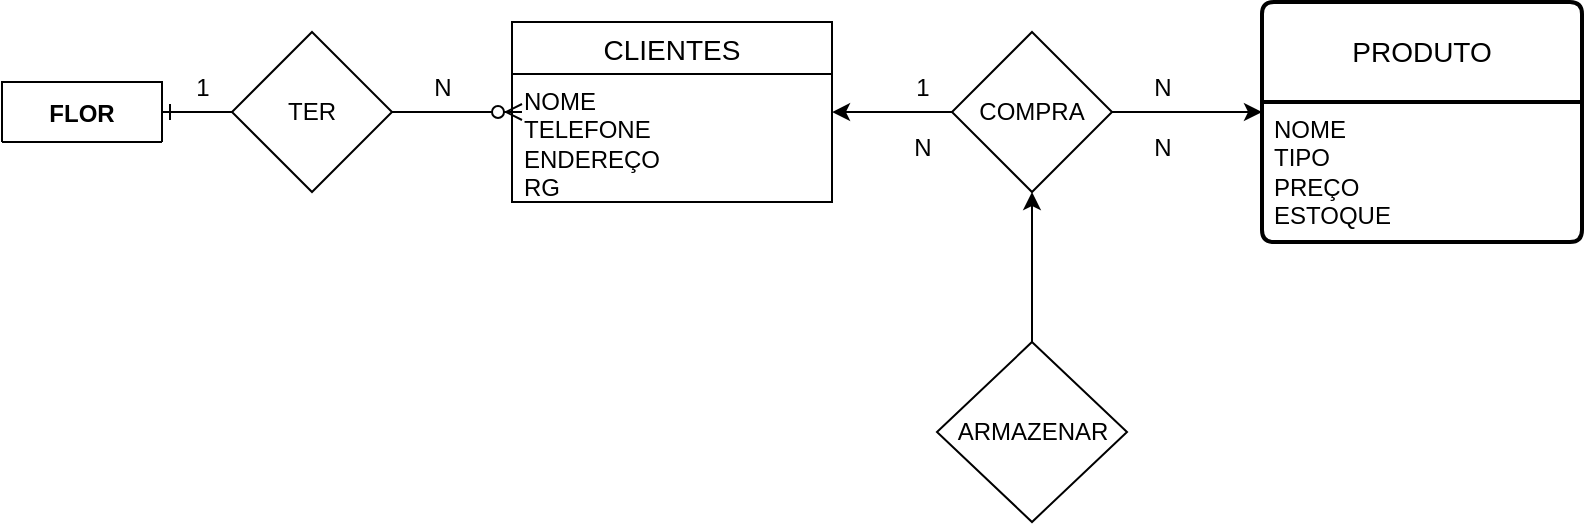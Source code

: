 <mxfile version="21.6.9" type="github">
  <diagram id="R2lEEEUBdFMjLlhIrx00" name="Page-1">
    <mxGraphModel dx="1434" dy="767" grid="1" gridSize="10" guides="1" tooltips="1" connect="1" arrows="1" fold="1" page="1" pageScale="1" pageWidth="850" pageHeight="1100" math="0" shadow="0" extFonts="Permanent Marker^https://fonts.googleapis.com/css?family=Permanent+Marker">
      <root>
        <mxCell id="0" />
        <mxCell id="1" parent="0" />
        <mxCell id="C-vyLk0tnHw3VtMMgP7b-1" value="" style="edgeStyle=entityRelationEdgeStyle;endArrow=ERzeroToMany;startArrow=ERone;endFill=1;startFill=0;" parent="1" source="C-vyLk0tnHw3VtMMgP7b-24" edge="1">
          <mxGeometry width="100" height="100" relative="1" as="geometry">
            <mxPoint x="340" y="720" as="sourcePoint" />
            <mxPoint x="270" y="145" as="targetPoint" />
          </mxGeometry>
        </mxCell>
        <mxCell id="C-vyLk0tnHw3VtMMgP7b-23" value="FLOR" style="shape=table;startSize=30;container=1;collapsible=1;childLayout=tableLayout;fixedRows=1;rowLines=0;fontStyle=1;align=center;resizeLast=1;" parent="1" vertex="1">
          <mxGeometry x="10" y="130" width="80" height="30" as="geometry" />
        </mxCell>
        <mxCell id="C-vyLk0tnHw3VtMMgP7b-24" value="" style="shape=partialRectangle;collapsible=0;dropTarget=0;pointerEvents=0;fillColor=none;points=[[0,0.5],[1,0.5]];portConstraint=eastwest;top=0;left=0;right=0;bottom=1;" parent="C-vyLk0tnHw3VtMMgP7b-23" vertex="1" visible="0">
          <mxGeometry y="30" width="250" height="30" as="geometry" />
        </mxCell>
        <mxCell id="C-vyLk0tnHw3VtMMgP7b-25" value="PK" style="shape=partialRectangle;overflow=hidden;connectable=0;fillColor=none;top=0;left=0;bottom=0;right=0;fontStyle=1;" parent="C-vyLk0tnHw3VtMMgP7b-24" vertex="1">
          <mxGeometry width="30" height="30" as="geometry">
            <mxRectangle width="30" height="30" as="alternateBounds" />
          </mxGeometry>
        </mxCell>
        <mxCell id="C-vyLk0tnHw3VtMMgP7b-26" value="customer_id int NOT NULL " style="shape=partialRectangle;overflow=hidden;connectable=0;fillColor=none;top=0;left=0;bottom=0;right=0;align=left;spacingLeft=6;fontStyle=5;" parent="C-vyLk0tnHw3VtMMgP7b-24" vertex="1">
          <mxGeometry x="30" width="220" height="30" as="geometry">
            <mxRectangle width="220" height="30" as="alternateBounds" />
          </mxGeometry>
        </mxCell>
        <mxCell id="C-vyLk0tnHw3VtMMgP7b-27" value="" style="shape=partialRectangle;collapsible=0;dropTarget=0;pointerEvents=0;fillColor=none;points=[[0,0.5],[1,0.5]];portConstraint=eastwest;top=0;left=0;right=0;bottom=0;" parent="C-vyLk0tnHw3VtMMgP7b-23" vertex="1" visible="0">
          <mxGeometry y="60" width="250" height="30" as="geometry" />
        </mxCell>
        <mxCell id="C-vyLk0tnHw3VtMMgP7b-28" value="" style="shape=partialRectangle;overflow=hidden;connectable=0;fillColor=none;top=0;left=0;bottom=0;right=0;" parent="C-vyLk0tnHw3VtMMgP7b-27" vertex="1">
          <mxGeometry width="30" height="30" as="geometry">
            <mxRectangle width="30" height="30" as="alternateBounds" />
          </mxGeometry>
        </mxCell>
        <mxCell id="C-vyLk0tnHw3VtMMgP7b-29" value="customer_name char(50) NOT NULL" style="shape=partialRectangle;overflow=hidden;connectable=0;fillColor=none;top=0;left=0;bottom=0;right=0;align=left;spacingLeft=6;" parent="C-vyLk0tnHw3VtMMgP7b-27" vertex="1">
          <mxGeometry x="30" width="220" height="30" as="geometry">
            <mxRectangle width="220" height="30" as="alternateBounds" />
          </mxGeometry>
        </mxCell>
        <mxCell id="vkRiWBSHWrtS1VAIGSVO-1" value="TER" style="rhombus;whiteSpace=wrap;html=1;" vertex="1" parent="1">
          <mxGeometry x="125" y="105" width="80" height="80" as="geometry" />
        </mxCell>
        <mxCell id="vkRiWBSHWrtS1VAIGSVO-2" value="1" style="text;html=1;align=center;verticalAlign=middle;resizable=0;points=[];autosize=1;strokeColor=none;fillColor=none;" vertex="1" parent="1">
          <mxGeometry x="95" y="118" width="30" height="30" as="geometry" />
        </mxCell>
        <mxCell id="vkRiWBSHWrtS1VAIGSVO-3" value="N" style="text;html=1;align=center;verticalAlign=middle;resizable=0;points=[];autosize=1;strokeColor=none;fillColor=none;" vertex="1" parent="1">
          <mxGeometry x="215" y="118" width="30" height="30" as="geometry" />
        </mxCell>
        <mxCell id="vkRiWBSHWrtS1VAIGSVO-18" value="CLIENTES" style="swimlane;fontStyle=0;childLayout=stackLayout;horizontal=1;startSize=26;horizontalStack=0;resizeParent=1;resizeParentMax=0;resizeLast=0;collapsible=1;marginBottom=0;align=center;fontSize=14;" vertex="1" parent="1">
          <mxGeometry x="265" y="100" width="160" height="90" as="geometry" />
        </mxCell>
        <mxCell id="vkRiWBSHWrtS1VAIGSVO-21" value="&lt;div&gt;NOME&lt;/div&gt;&lt;div&gt;TELEFONE&lt;/div&gt;&lt;div&gt;ENDEREÇO&lt;/div&gt;&lt;div&gt;RG&lt;br&gt;&lt;/div&gt;" style="text;strokeColor=none;fillColor=none;spacingLeft=4;spacingRight=4;overflow=hidden;rotatable=0;points=[[0,0.5],[1,0.5]];portConstraint=eastwest;fontSize=12;whiteSpace=wrap;html=1;" vertex="1" parent="vkRiWBSHWrtS1VAIGSVO-18">
          <mxGeometry y="26" width="160" height="64" as="geometry" />
        </mxCell>
        <mxCell id="vkRiWBSHWrtS1VAIGSVO-23" style="edgeStyle=orthogonalEdgeStyle;rounded=0;orthogonalLoop=1;jettySize=auto;html=1;exitX=0;exitY=0.5;exitDx=0;exitDy=0;entryX=1;entryY=0.297;entryDx=0;entryDy=0;entryPerimeter=0;" edge="1" parent="1" source="vkRiWBSHWrtS1VAIGSVO-22" target="vkRiWBSHWrtS1VAIGSVO-21">
          <mxGeometry relative="1" as="geometry" />
        </mxCell>
        <mxCell id="vkRiWBSHWrtS1VAIGSVO-27" style="edgeStyle=orthogonalEdgeStyle;rounded=0;orthogonalLoop=1;jettySize=auto;html=1;exitX=1;exitY=0.5;exitDx=0;exitDy=0;entryX=0;entryY=0.5;entryDx=0;entryDy=0;" edge="1" parent="1" source="vkRiWBSHWrtS1VAIGSVO-22">
          <mxGeometry relative="1" as="geometry">
            <mxPoint x="640" y="145" as="targetPoint" />
          </mxGeometry>
        </mxCell>
        <mxCell id="vkRiWBSHWrtS1VAIGSVO-22" value="COMPRA" style="rhombus;whiteSpace=wrap;html=1;" vertex="1" parent="1">
          <mxGeometry x="485" y="105" width="80" height="80" as="geometry" />
        </mxCell>
        <mxCell id="vkRiWBSHWrtS1VAIGSVO-24" value="1" style="text;html=1;align=center;verticalAlign=middle;resizable=0;points=[];autosize=1;strokeColor=none;fillColor=none;" vertex="1" parent="1">
          <mxGeometry x="455" y="118" width="30" height="30" as="geometry" />
        </mxCell>
        <mxCell id="vkRiWBSHWrtS1VAIGSVO-25" value="N" style="text;html=1;align=center;verticalAlign=middle;resizable=0;points=[];autosize=1;strokeColor=none;fillColor=none;" vertex="1" parent="1">
          <mxGeometry x="455" y="148" width="30" height="30" as="geometry" />
        </mxCell>
        <mxCell id="vkRiWBSHWrtS1VAIGSVO-28" value="N" style="text;html=1;align=center;verticalAlign=middle;resizable=0;points=[];autosize=1;strokeColor=none;fillColor=none;" vertex="1" parent="1">
          <mxGeometry x="575" y="118" width="30" height="30" as="geometry" />
        </mxCell>
        <mxCell id="vkRiWBSHWrtS1VAIGSVO-30" value="N" style="text;html=1;align=center;verticalAlign=middle;resizable=0;points=[];autosize=1;strokeColor=none;fillColor=none;" vertex="1" parent="1">
          <mxGeometry x="575" y="148" width="30" height="30" as="geometry" />
        </mxCell>
        <mxCell id="vkRiWBSHWrtS1VAIGSVO-31" value="PRODUTO" style="swimlane;childLayout=stackLayout;horizontal=1;startSize=50;horizontalStack=0;rounded=1;fontSize=14;fontStyle=0;strokeWidth=2;resizeParent=0;resizeLast=1;shadow=0;dashed=0;align=center;arcSize=4;whiteSpace=wrap;html=1;" vertex="1" parent="1">
          <mxGeometry x="640" y="90" width="160" height="120" as="geometry" />
        </mxCell>
        <mxCell id="vkRiWBSHWrtS1VAIGSVO-32" value="&lt;div&gt;NOME&lt;/div&gt;&lt;div&gt;TIPO&lt;/div&gt;&lt;div&gt;PREÇO&lt;/div&gt;&lt;div&gt;ESTOQUE&lt;br&gt;&lt;/div&gt;" style="align=left;strokeColor=none;fillColor=none;spacingLeft=4;fontSize=12;verticalAlign=top;resizable=0;rotatable=0;part=1;html=1;" vertex="1" parent="vkRiWBSHWrtS1VAIGSVO-31">
          <mxGeometry y="50" width="160" height="70" as="geometry" />
        </mxCell>
        <mxCell id="vkRiWBSHWrtS1VAIGSVO-34" style="edgeStyle=orthogonalEdgeStyle;rounded=0;orthogonalLoop=1;jettySize=auto;html=1;exitX=0.5;exitY=0;exitDx=0;exitDy=0;entryX=0.5;entryY=1;entryDx=0;entryDy=0;" edge="1" parent="1" source="vkRiWBSHWrtS1VAIGSVO-33" target="vkRiWBSHWrtS1VAIGSVO-22">
          <mxGeometry relative="1" as="geometry" />
        </mxCell>
        <mxCell id="vkRiWBSHWrtS1VAIGSVO-33" value="ARMAZENAR" style="rhombus;whiteSpace=wrap;html=1;" vertex="1" parent="1">
          <mxGeometry x="477.5" y="260" width="95" height="90" as="geometry" />
        </mxCell>
      </root>
    </mxGraphModel>
  </diagram>
</mxfile>
